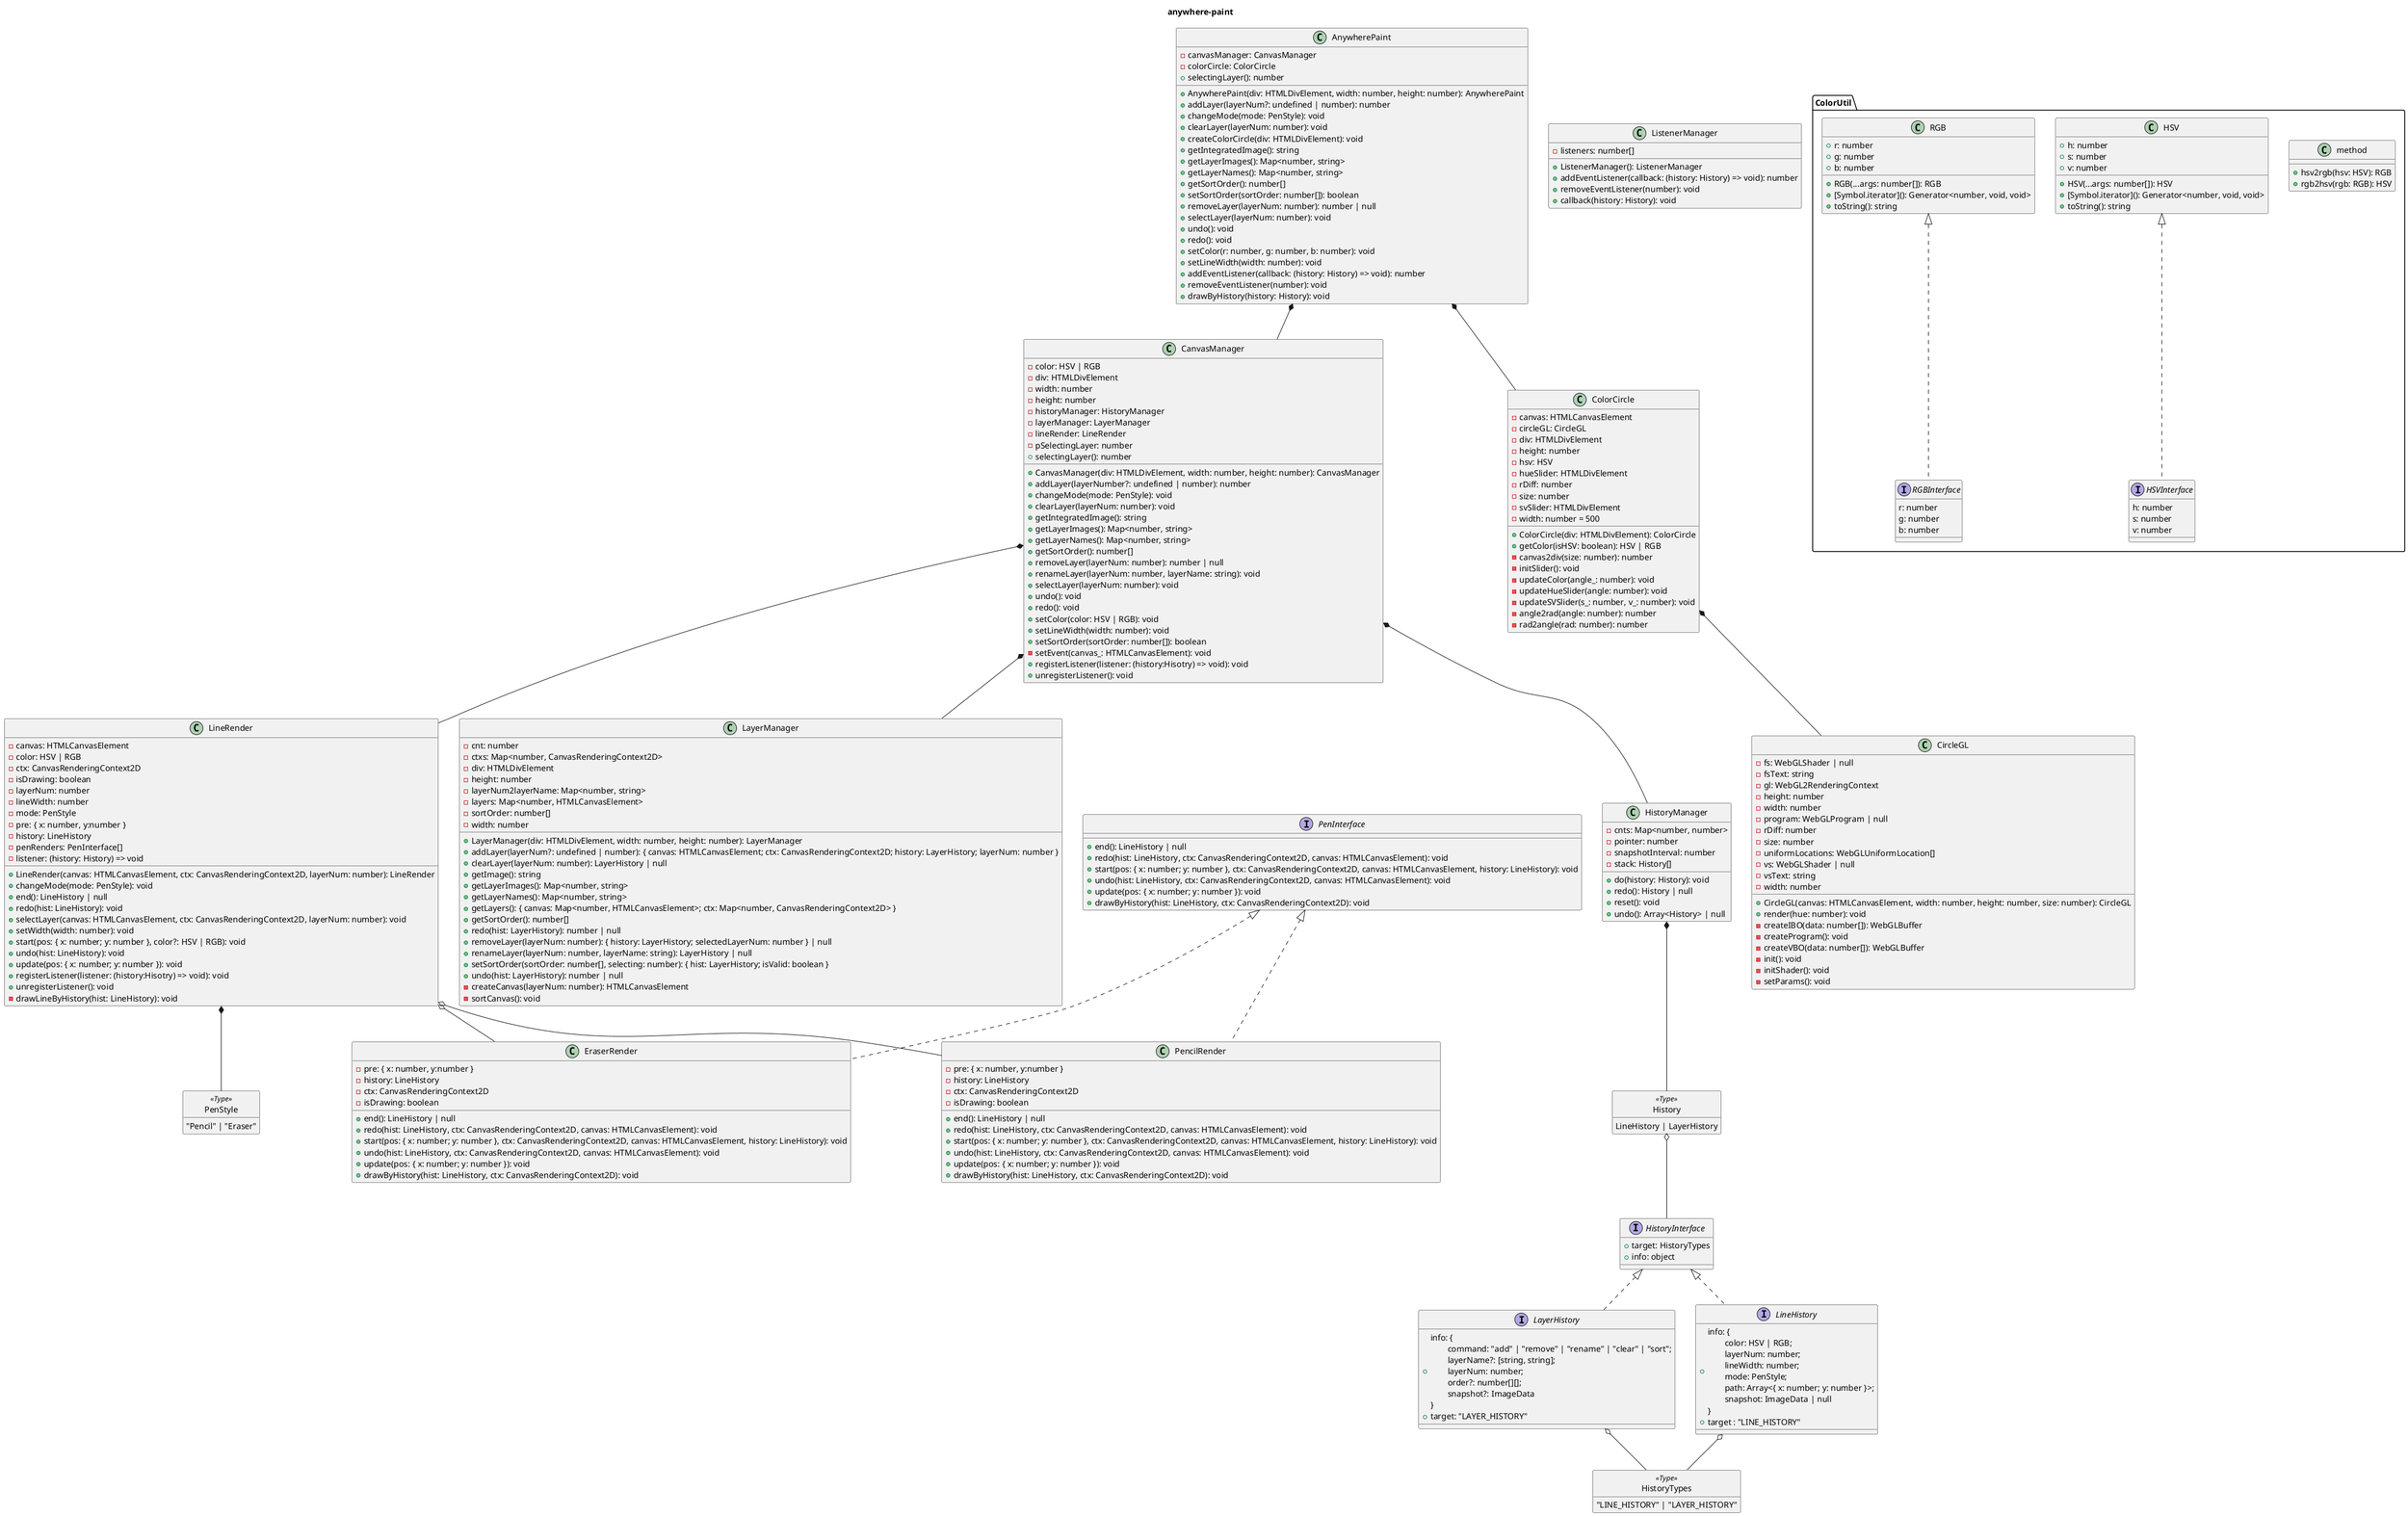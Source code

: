 @startuml
title anywhere-paint

hide <<Type>> circle
hide <<Type>> methods

class AnywherePaint {
    {field} - canvasManager: CanvasManager
    {field} - colorCircle: ColorCircle
    {field} + selectingLayer(): number

    {method} + AnywherePaint(div: HTMLDivElement, width: number, height: number): AnywherePaint
    {method} + addLayer(layerNum?: undefined | number): number
    {method} + changeMode(mode: PenStyle): void
    {method} + clearLayer(layerNum: number): void
    {method} + createColorCircle(div: HTMLDivElement): void
    {method} + getIntegratedImage(): string
    {method} + getLayerImages(): Map<number, string>
    {method} + getLayerNames(): Map<number, string>
    {method} + getSortOrder(): number[]
    {method} + setSortOrder(sortOrder: number[]): boolean
    {method} + removeLayer(layerNum: number): number | null
    {method} + selectLayer(layerNum: number): void
    {method} + undo(): void
    {method} + redo(): void
    {method} + setColor(r: number, g: number, b: number): void
    {method} + setLineWidth(width: number): void
    {method} + addEventListener(callback: (history: History) => void): number
    {method} + removeEventListener(number): void
    {method} + drawByHistory(history: History): void
}

class ListenerManager {
    {field} - listeners: number[]
    
    {method} + ListenerManager(): ListenerManager
    {method} + addEventListener(callback: (history: History) => void): number
    {method} + removeEventListener(number): void
    {method} + callback(history: History): void
}

class CanvasManager {
    {field} - color: HSV | RGB
    {field} - div: HTMLDivElement
    {field} - width: number
    {field} - height: number
    {field} - historyManager: HistoryManager
    {field} - layerManager: LayerManager
    {field} - lineRender: LineRender
    {field} - pSelectingLayer: number
    {field} + selectingLayer(): number

    {method} + CanvasManager(div: HTMLDivElement, width: number, height: number): CanvasManager
    {method} + addLayer(layerNumber?: undefined | number): number
    {method} + changeMode(mode: PenStyle): void
    {method} + clearLayer(layerNum: number): void
    {method} + getIntegratedImage(): string
    {method} + getLayerImages(): Map<number, string>
    {method} + getLayerNames(): Map<number, string>
    {method} + getSortOrder(): number[]
    {method} + removeLayer(layerNum: number): number | null
    {method} + renameLayer(layerNum: number, layerName: string): void
    {method} + selectLayer(layerNum: number): void
    {method} + undo(): void
    {method} + redo(): void
    {method} + setColor(color: HSV | RGB): void
    {method} + setLineWidth(width: number): void
    {method} + setSortOrder(sortOrder: number[]): boolean
    {method} - setEvent(canvas_: HTMLCanvasElement): void
    {method} + registerListener(listener: (history:Hisotry) => void): void
    {method} + unregisterListener(): void
}

class CircleGL {
    {field} - fs: WebGLShader | null
    {field} - fsText: string
    {field} - gl: WebGL2RenderingContext
    {field} - height: number
    {field} - width: number
    {field} - program: WebGLProgram | null
    {field} - rDiff: number
    {field} - size: number
    {field} - uniformLocations: WebGLUniformLocation[]
    {field} - vs: WebGLShader | null
    {field} - vsText: string
    {field} - width: number

    {method} + CircleGL(canvas: HTMLCanvasElement, width: number, height: number, size: number): CircleGL
    {method} + render(hue: number): void
    {method} - createIBO(data: number[]): WebGLBuffer
    {method} - createProgram(): void
    {method} - createVBO(data: number[]): WebGLBuffer
    {method} - init(): void
    {method} - initShader(): void
    {method} - setParams(): void
}

class ColorCircle {
    {field} - canvas: HTMLCanvasElement
    {field} - circleGL: CircleGL
    {field} - div: HTMLDivElement
    {field} - height: number
    {field} - hsv: HSV
    {field} - hueSlider: HTMLDivElement
    {field} - rDiff: number
    {field} - size: number
    {field} - svSlider: HTMLDivElement
    {field} - width: number = 500

    {method} + ColorCircle(div: HTMLDivElement): ColorCircle
    {method} + getColor(isHSV: boolean): HSV | RGB
    {method} - canvas2div(size: number): number
    {method} - initSlider(): void
    {method} - updateColor(angle_: number): void
    {method} - updateHueSlider(angle: number): void
    {method} - updateSVSlider(s_: number, v_: number): void
    {method} - angle2rad(angle: number): number
    {method} - rad2angle(rad: number): number
}

class HistoryManager {
    {field} - cnts: Map<number, number>
    {field} - pointer: number
    {field} - snapshotInterval: number
    {field} - stack: History[]

    {method} + do(history: History): void
    {method} + redo(): History | null
    {method} + reset(): void
    {method} + undo(): Array<History> | null
}

class LayerManager {
    {field} - cnt: number
    {field} - ctxs: Map<number, CanvasRenderingContext2D>
    {field} - div: HTMLDivElement
    {field} - height: number
    {field} - layerNum2layerName: Map<number, string>
    {field} - layers: Map<number, HTMLCanvasElement>
    {field} - sortOrder: number[]
    {field} - width: number

    {method} + LayerManager(div: HTMLDivElement, width: number, height: number): LayerManager
    {method} + addLayer(layerNum?: undefined | number): { canvas: HTMLCanvasElement; ctx: CanvasRenderingContext2D; history: LayerHistory; layerNum: number }
    {method} + clearLayer(layerNum: number): LayerHistory | null
    {method} + getImage(): string
    {method} + getLayerImages(): Map<number, string>
    {method} + getLayerNames(): Map<number, string>
    {method} + getLayers(): { canvas: Map<number, HTMLCanvasElement>; ctx: Map<number, CanvasRenderingContext2D> }
    {method} + getSortOrder(): number[]
    {method} + redo(hist: LayerHistory): number | null
    {method} + removeLayer(layerNum: number): { history: LayerHistory; selectedLayerNum: number } | null
    {method} + renameLayer(layerNum: number, layerName: string): LayerHistory | null
    {method} + setSortOrder(sortOrder: number[], selecting: number): { hist: LayerHistory; isValid: boolean }
    {method} + undo(hist: LayerHistory): number | null
    {method} - createCanvas(layerNum: number): HTMLCanvasElement
    {method} - sortCanvas(): void
}

class PenStyle <<Type>> {
    "Pencil" | "Eraser"
}

interface PenInterface {
    {method} + end(): LineHistory | null
    {method} + redo(hist: LineHistory, ctx: CanvasRenderingContext2D, canvas: HTMLCanvasElement): void
    {method} + start(pos: { x: number; y: number }, ctx: CanvasRenderingContext2D, canvas: HTMLCanvasElement, history: LineHistory): void
    {method} + undo(hist: LineHistory, ctx: CanvasRenderingContext2D, canvas: HTMLCanvasElement): void
    {method} + update(pos: { x: number; y: number }): void
    {method} + drawByHistory(hist: LineHistory, ctx: CanvasRenderingContext2D): void
}

class PencilRender {
    {field} - pre: { x: number, y:number }
    {field} - history: LineHistory
    {field} - ctx: CanvasRenderingContext2D
    {field} - isDrawing: boolean

    {method} + end(): LineHistory | null
    {method} + redo(hist: LineHistory, ctx: CanvasRenderingContext2D, canvas: HTMLCanvasElement): void
    {method} + start(pos: { x: number; y: number }, ctx: CanvasRenderingContext2D, canvas: HTMLCanvasElement, history: LineHistory): void
    {method} + undo(hist: LineHistory, ctx: CanvasRenderingContext2D, canvas: HTMLCanvasElement): void
    {method} + update(pos: { x: number; y: number }): void
    {method} + drawByHistory(hist: LineHistory, ctx: CanvasRenderingContext2D): void
}

class EraserRender {
    {field} - pre: { x: number, y:number }
    {field} - history: LineHistory
    {field} - ctx: CanvasRenderingContext2D
    {field} - isDrawing: boolean

    {method} + end(): LineHistory | null
    {method} + redo(hist: LineHistory, ctx: CanvasRenderingContext2D, canvas: HTMLCanvasElement): void
    {method} + start(pos: { x: number; y: number }, ctx: CanvasRenderingContext2D, canvas: HTMLCanvasElement, history: LineHistory): void
    {method} + undo(hist: LineHistory, ctx: CanvasRenderingContext2D, canvas: HTMLCanvasElement): void
    {method} + update(pos: { x: number; y: number }): void
    {method} + drawByHistory(hist: LineHistory, ctx: CanvasRenderingContext2D): void
}

class LineRender {
    {field} - canvas: HTMLCanvasElement
    {field} - color: HSV | RGB
    {field} - ctx: CanvasRenderingContext2D
    {field} - isDrawing: boolean
    {field} - layerNum: number
    {field} - lineWidth: number
    {field} - mode: PenStyle
    {field} - pre: { x: number, y:number }
    {field} - history: LineHistory
    {field} - penRenders: PenInterface[]
    {field} - listener: (history: History) => void

    {method} + LineRender(canvas: HTMLCanvasElement, ctx: CanvasRenderingContext2D, layerNum: number): LineRender
    {method} + changeMode(mode: PenStyle): void
    {method} + end(): LineHistory | null
    {method} + redo(hist: LineHistory): void
    {method} + selectLayer(canvas: HTMLCanvasElement, ctx: CanvasRenderingContext2D, layerNum: number): void
    {method} + setWidth(width: number): void
    {method} + start(pos: { x: number; y: number }, color?: HSV | RGB): void
    {method} + undo(hist: LineHistory): void
    {method} + update(pos: { x: number; y: number }): void
    {method} + registerListener(listener: (history:Hisotry) => void): void
    {method} + unregisterListener(): void
    {method} - drawLineByHistory(hist: LineHistory): void
}



namespace ColorUtil {
    class method {
        {method} + hsv2rgb(hsv: HSV): RGB
        {method} + rgb2hsv(rgb: RGB): HSV
    }

    interface HSVInterface {
        h: number
        s: number
        v: number
    }

    class HSV {
        {field} + h: number
        {field} + s: number
        {field} + v: number

        {method} + HSV(...args: number[]): HSV
        {method} + [Symbol.iterator](): Generator<number, void, void>
        {method} + toString(): string
    }


    interface RGBInterface {
        r: number
        g: number
        b: number
    }

    class RGB {
        {field} + r: number
        {field} + g: number
        {field} + b: number

        {method} + RGB(...args: number[]): RGB
        {method} + [Symbol.iterator](): Generator<number, void, void>
        {method} + toString(): string
    }
    
    HSV <|.. HSVInterface
    RGB <|.. RGBInterface
}

class HistoryTypes <<Type>> {
    "LINE_HISTORY" | "LAYER_HISTORY"
}

class History <<Type>> {
    LineHistory | LayerHistory
}

interface HistoryInterface {
    {field} + target: HistoryTypes
    {field} + info: object
}

interface LayerHistory {
    {field} + info: {\n\tcommand: "add" | "remove" | "rename" | "clear" | "sort";\n\tlayerName?: [string, string];\n\tlayerNum: number;\n\torder?: number[][];\n\tsnapshot?: ImageData\n}
    {field} + target: "LAYER_HISTORY"
}

interface LineHistory {
    {field} + info: {\n\tcolor: HSV | RGB;\n\tlayerNum: number;\n\tlineWidth: number;\n\tmode: PenStyle;\n\tpath: Array<{ x: number; y: number }>;\n\tsnapshot: ImageData | null\n}
    {field} + target : "LINE_HISTORY"
}

AnywherePaint *-- CanvasManager
AnywherePaint *-- ColorCircle
CanvasManager *-- HistoryManager
CanvasManager *-- LayerManager
CanvasManager *-- LineRender
LineRender *-- PenStyle
LineRender o-- PencilRender
LineRender o-- EraserRender
PenInterface <|.. PencilRender
PenInterface <|.. EraserRender
ColorCircle *-- CircleGL
HistoryManager *-- History
' History o-- LayerHistory
' History o-- LineHistory
History o-- HistoryInterface
HistoryInterface <|.. LayerHistory
HistoryInterface <|.. LineHistory
LayerHistory o-- HistoryTypes
LineHistory o-- HistoryTypes




@enduml